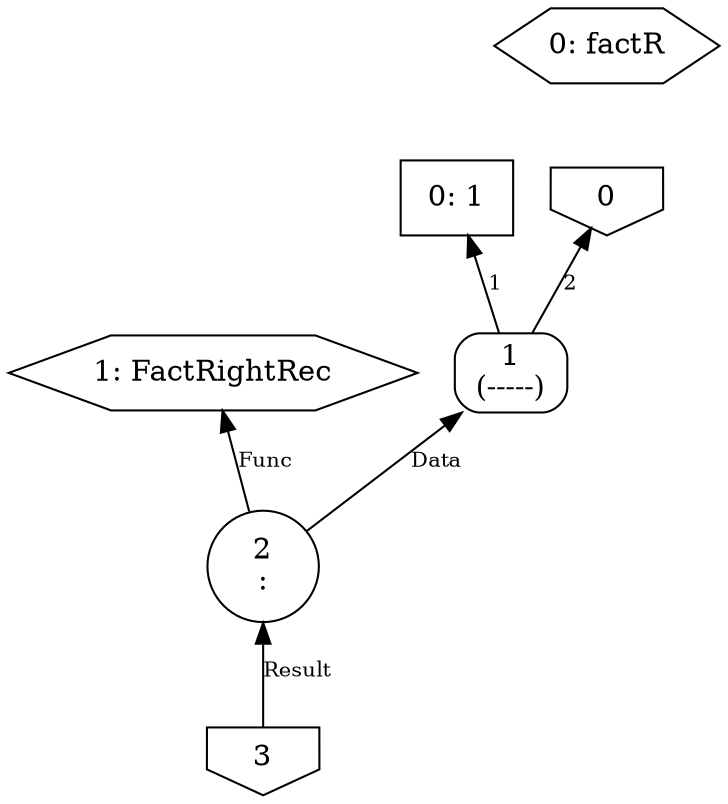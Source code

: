 digraph "factR" {
rankdir=BT

node [
  fontsize = "14"
  fontcolor = "black"
  shape = "box"
  style = "solid"
]

edge [
  fontsize = "14"
  fontcolor = "black"
  color = "black"
  style = "solid"
]

"e0" [
  fontsize = "14"
  fontcolor = "black"
  label = "0: factR"
  shape = "hexagon"
]

"e1" [
  fontsize = "14"
  fontcolor = "black"
  label = "1: FactRightRec"
  shape = "hexagon"
]

"l0" [
  fontsize = "14"
  fontcolor = "black"
  label = "0: 1"
  shape = "box"
]

"n0" [
  fontsize = "14"
  fontcolor = "black"
  label = "0"
  shape = "invhouse"
]

"n1" [
  fontsize = "14"
  fontcolor = "black"
  label = "1\n(-----)"
  shape = "box"
  style = "rounded"
]

"n2" [
  fontsize = "14"
  fontcolor = "black"
  label = "2\n:"
  shape = "circle"
]

"n3" [
  fontsize = "14"
  fontcolor = "black"
  label = "3"
  shape = "invhouse"
]

"n0" -> "e0" [
  style = "invis"
]

"n1" -> "l0" [
  fontsize = "10"
  fontcolor = "black"
  label = "1"
  color = "black"
  style = "solid"
]

"n1" -> "n0" [
  fontsize = "10"
  fontcolor = "black"
  label = "2"
  color = "black"
  style = "solid"
]

"n2" -> "n1" [
  fontsize = "10"
  fontcolor = "black"
  label = "Data"
  color = "black"
  style = "solid"
]

"n2" -> "e1" [
  fontsize = "10"
  fontcolor = "black"
  label = "Func"
  color = "black"
  style = "solid"
]

"n3" -> "n2" [
  fontsize = "10"
  fontcolor = "black"
  label = "Result"
  color = "black"
  style = "solid"
]

}
